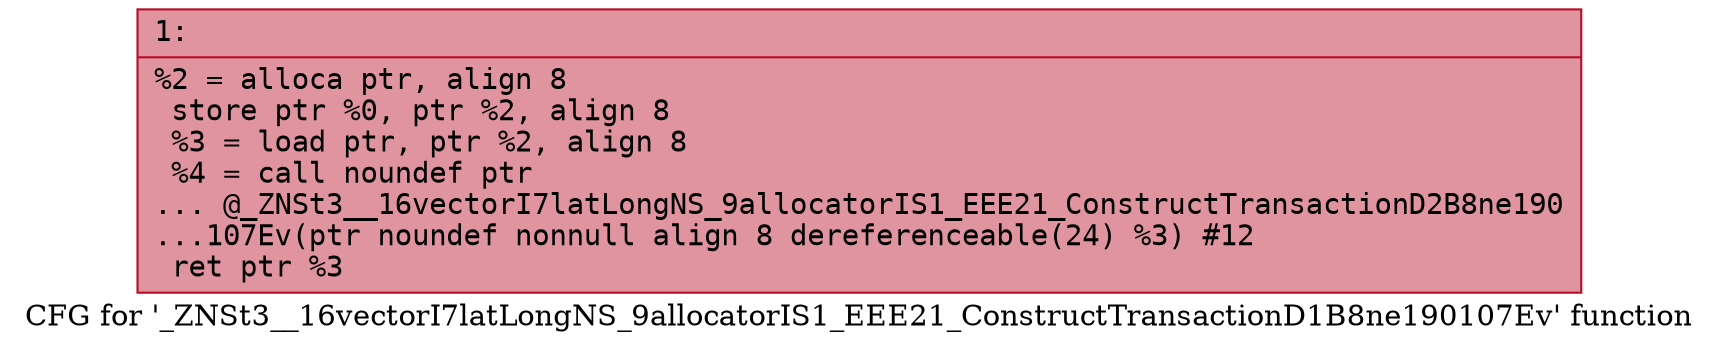 digraph "CFG for '_ZNSt3__16vectorI7latLongNS_9allocatorIS1_EEE21_ConstructTransactionD1B8ne190107Ev' function" {
	label="CFG for '_ZNSt3__16vectorI7latLongNS_9allocatorIS1_EEE21_ConstructTransactionD1B8ne190107Ev' function";

	Node0x600001760e10 [shape=record,color="#b70d28ff", style=filled, fillcolor="#b70d2870" fontname="Courier",label="{1:\l|  %2 = alloca ptr, align 8\l  store ptr %0, ptr %2, align 8\l  %3 = load ptr, ptr %2, align 8\l  %4 = call noundef ptr\l... @_ZNSt3__16vectorI7latLongNS_9allocatorIS1_EEE21_ConstructTransactionD2B8ne190\l...107Ev(ptr noundef nonnull align 8 dereferenceable(24) %3) #12\l  ret ptr %3\l}"];
}
